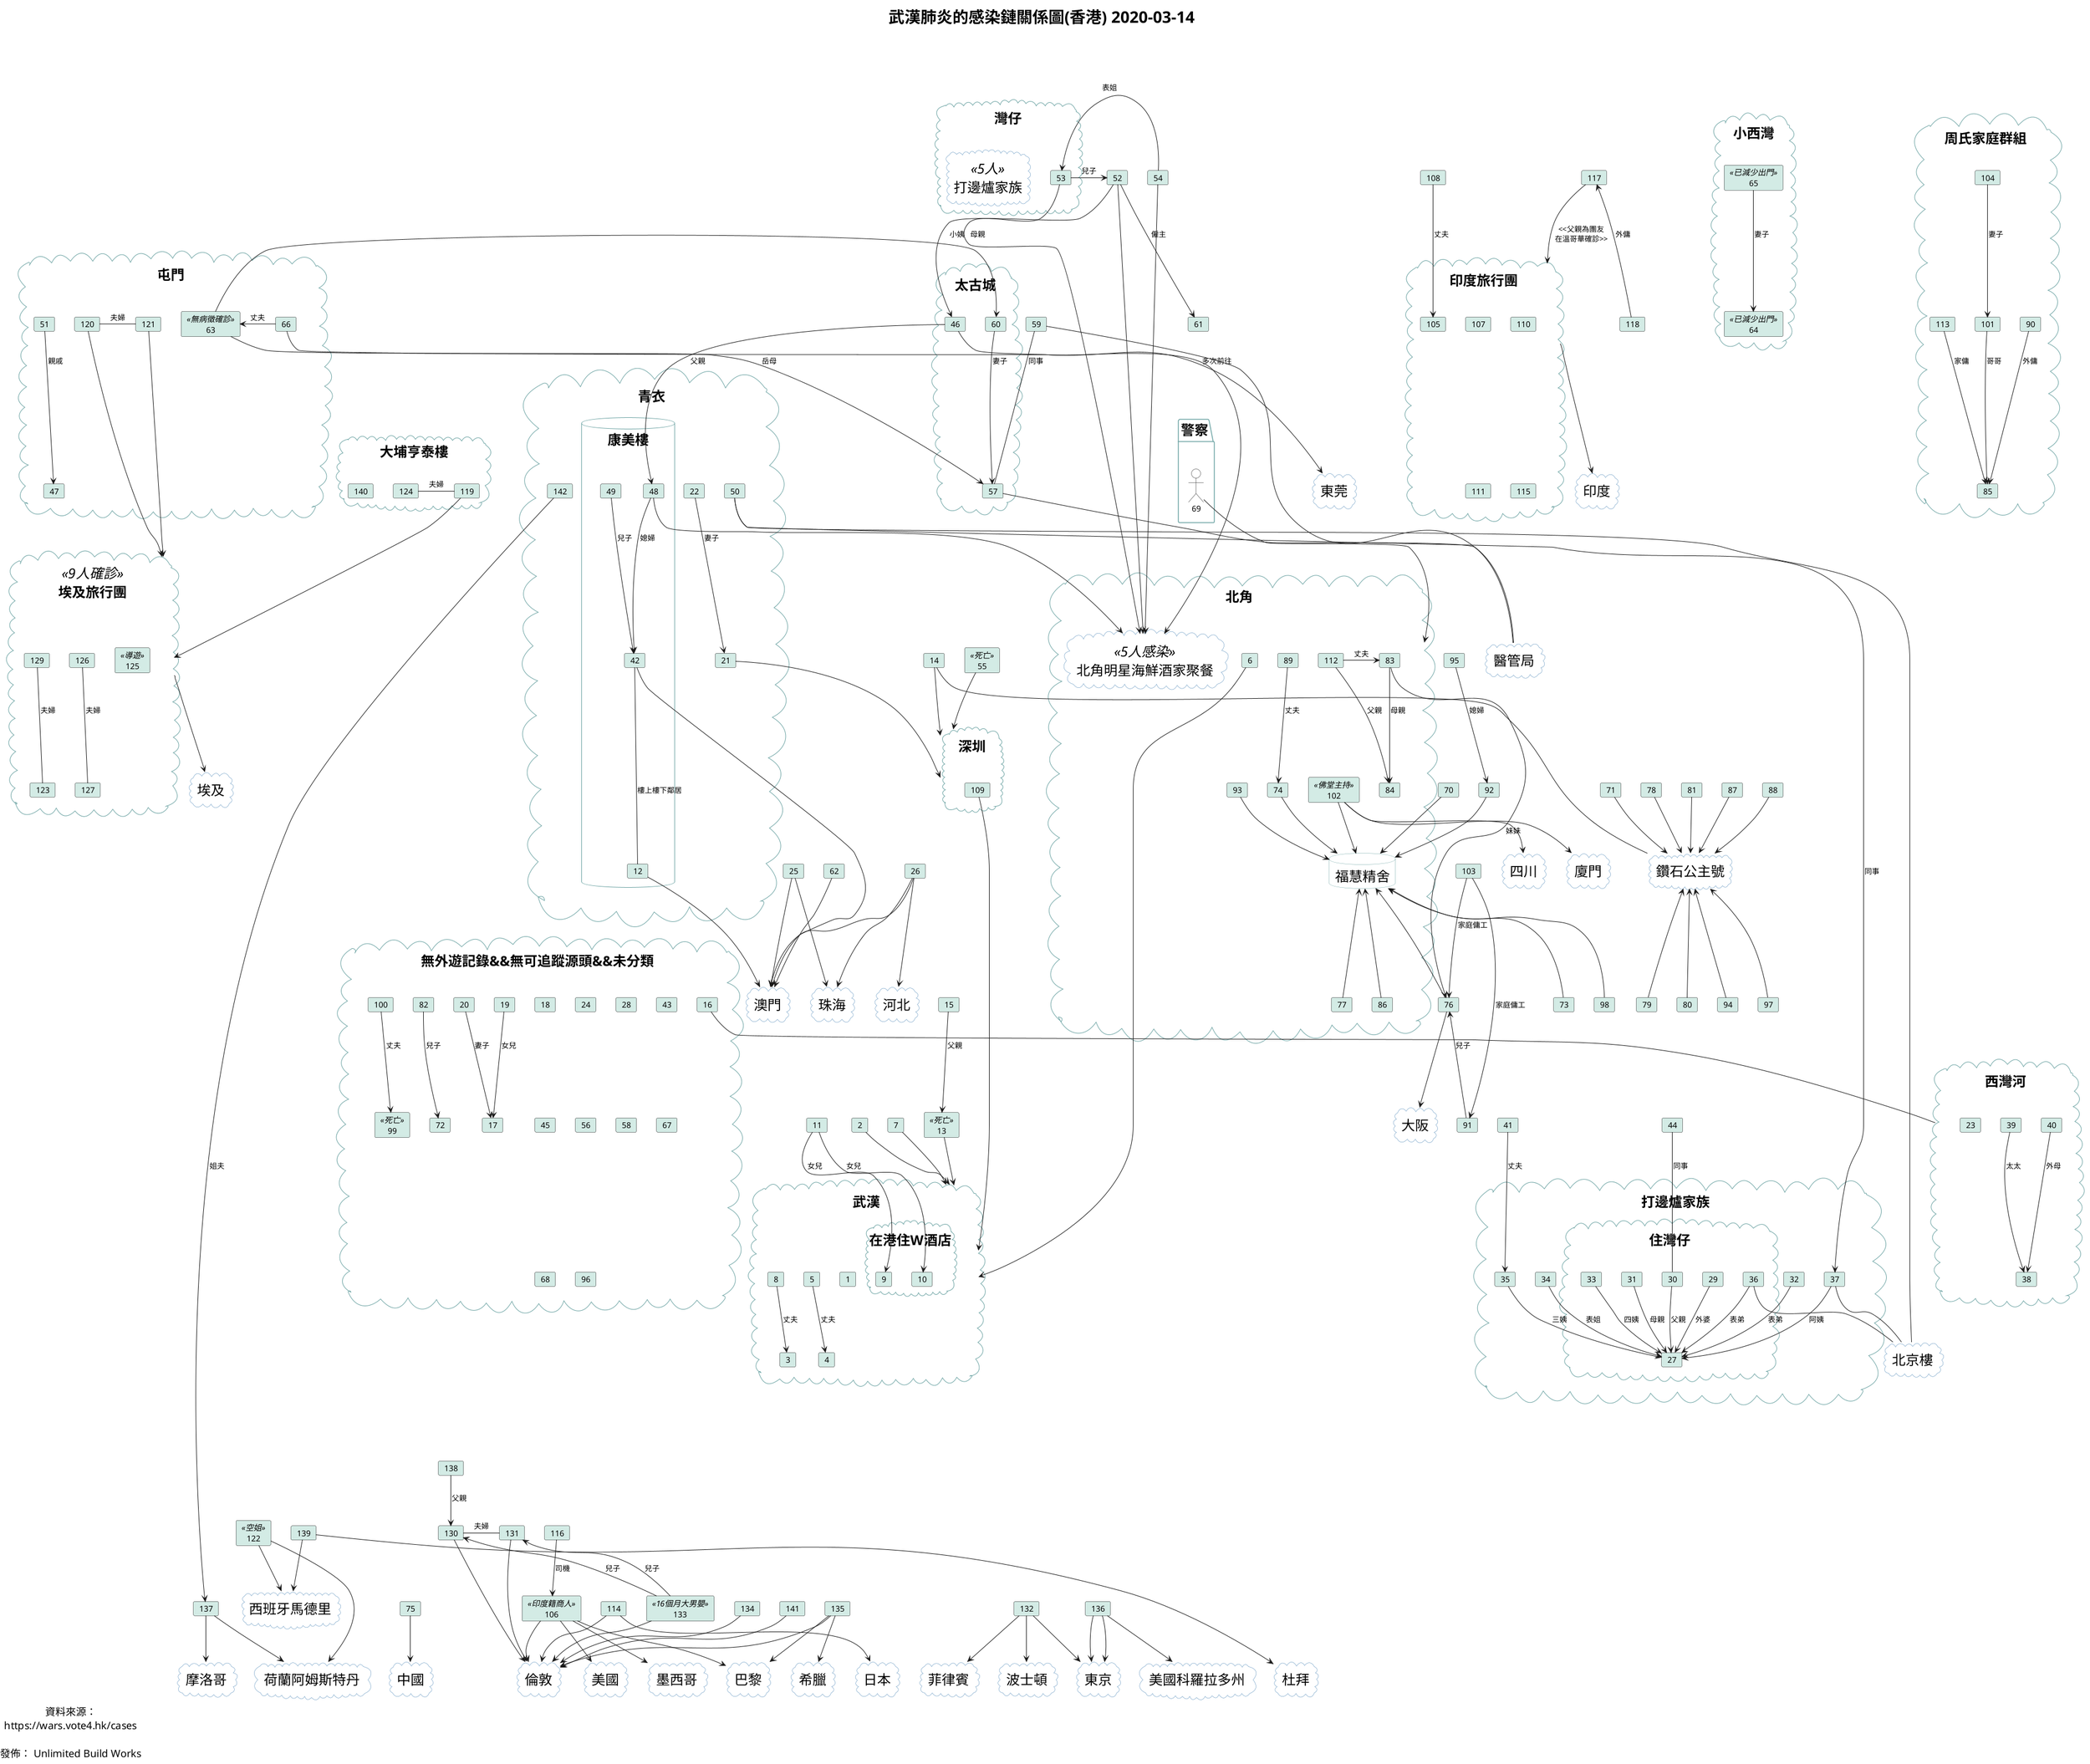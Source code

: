 @startuml

title 武漢肺炎的感染鏈關係圖(香港) 2020-03-14\n\n

cloud "深圳" as ShenZhen {
	card 109
}

card 54

cloud "珠海" as Zhuhai

cloud "北京樓" as PekingRest

cloud "摩洛哥"
cloud "荷蘭阿姆斯特丹"
card 137
137 --> 摩洛哥
137 --> 荷蘭阿姆斯特丹

cloud "青衣" as TsingYi {

  database "康美樓" as HongMei {
    card 42
    card 12
		card 49
		card 48
    42 --- 12: 樓上樓下鄰居
  }
  card 21
  card 22
  card 50
	card 142
  22-->21: 妻子
	142 --> 137: 姐夫
}

cloud "西灣河" as SaiWanHo {
  card 38
  card 40
  card 39
	card 23
  39 --> 38: 太太
  40 --> 38: 外母
}

cloud "小西灣" {
	card 64 <<已減少出門>>
	card 65 <<已減少出門>>
}

package "警察" as Police {
	actor 69
}

card 41
cloud "打邊爐家族" as HotPotFamily {

	cloud "住灣仔" as HotPotFamilyWanChain {
		card 27
		card 29
		card 30
		card 31
		card 33
		card 36
	}

  card 37
  card 32
  card 34
  card 35
  29 --> 27: 外婆
  30 --> 27: 父親
  31 --> 27: 母親
  32 --> 27: 表弟
  33 --> 27: 四姨
  34 --> 27: 表姐
  35 --> 27: 三姨
  36 --> 27: 表弟
  37 --> 27: 阿姨
  41 --> 35: 丈夫
}

card 40
card 39

cloud "無外遊記錄&&無可追蹤源頭&&未分類" as NoSource {
  card 16
  card 17
  card 18
	card 19
	card 20
  card 24
  card 28
	card 43
	card 45
	card 56
  card 58
	card 67
	card 68
	card 72
	card 82
	card 96
	card 99 <<死亡>>
	card 100
	100 --> 99: 丈夫
}

cloud "周氏家庭群組" as ChauFamily {
	card 85
	card 90
	card 101
	card 104
	card 113
	101 --> 85: 哥哥
	90 --> 85: 外傭
	104 --> 101: 妻子
	113 --> 85: 家傭
}

cloud "澳門" as Macau

cloud "武漢" as Wuhan {
  card 1
  card 3
  card 4
  card 5
  card 8

  cloud "在港住W酒店" as WHotel {
    card 9
    card 10
  }

  5--> 4: 丈夫
  8--> 3: 丈夫
}

cloud "太古城" as TaikooShing {
	card 46
	card 57
	card 60
}

cloud "灣仔" as WanChai {
	card 53
	cloud 打邊爐家族 <<5人>>
}

cloud "鑽石公主號" as DiamondPrincess

cloud "屯門" as TuenMun {
	card 47
	card 51
	card 63 <<無病徵確診>>
	card 66
	card 120
	card 121
	120 - 121 : 夫婦
}

cloud "醫管局" as HA
cloud "河北"
cloud "東莞"

cloud "北角" as NorthPoint {
	database "福慧精舍"
	card 6
	card 74
	card 77
	card 83
	card 84
	card 86
	card 89
	card 93
	card 102<<佛堂主持>>
	card 112
	89 --> 74: 丈夫
	cloud "北角明星海鮮酒家聚餐" <<5人感染>>
	102 --> 福慧精舍
	112 -> 83: 丈夫
	112 --> 84: 父親
}

cloud "中國"
cloud "大阪"
cloud "四川"
cloud "廈門"
cloud "印度" as India

cloud "印度旅行團" as IndiaTravelDan {
	card 105
	card 107
	card 110
	card 111
	card 115
}

IndiaTravelDan --> India

cloud "美國"
cloud "墨西哥"
cloud "倫敦"
cloud "希臘"
cloud "巴黎"
cloud "日本" as Japan

cloud "大埔亨泰樓" {
	card 119
	card 124
	card 140
	124 - 119: 夫婦
}

cloud "埃及" as Egypt
cloud "埃及旅行團" as EgyptTravelDan <<9人確診>> {
	card 123
	card 125 <<導遊>>
	card 126
	card 127
	card 129
	126 -- 127: 夫婦
	129 -- 123: 夫婦
}

119 --> EgyptTravelDan

cloud "西班牙馬德里"
cloud "菲律賓" as Philippine
cloud "波士頓"  as Boston
cloud "東京"  as Tokyo

102 --> 四川
102 --> 廈門

card 59
card 14
card 39
card 11
card 2
card 7
card 44
card 52
card 61
card 13 <<死亡>>
card 15
card 25
card 26
card 55 <<死亡>>
card 62
card 70
card 71
card 73
card 75
card 76
card 78
card 79
card 80
card 81
card 87
card 88
card 91
card 92
card 94
card 95
card 97
card 98
card 103
card 106 <<印度籍商人>>
card 108
card 114
card 116
card 117
card 118
card 122 <<空姐>>
card 130
card 131
card 132
card 133<<16個月大男嬰>>
card 134
card 135
card 136

49 --> 42: 兒子
46 --> 48: 父親
21 --> ShenZhen
20 --> 17: 妻子
19 --> 17: 女兒
15 --> 13: 父親
14 --- DiamondPrincess
11 --> 10: 女兒
11 --> 9: 女兒
2 --> Wuhan
6 --> Wuhan
7 --> Wuhan
13 --> Wuhan
44 -- 30: 同事
52 --> 61: 僱主
52 --> 46: 小姨
48 --> 42: 媳婦
42 --> Macau
12 --> Macau
25 --> Macau
25 --> Zhuhai
26 --> Macau
26 --> Zhuhai
26 --> 河北
50 --> 37: 同事
51 --> 47: 親戚
53 -> 52: 兒子
54 -> 53: 表姐
55 --> ShenZhen
59 -- HA
57 -- HA
60 --> 57: 妻子
14 --> ShenZhen
50 --- PekingRest
37 -- PekingRest
36 -- PekingRest
16 -- SaiWanHo
62 --> Macau
63 -> 60: 母親
63-> 57: 岳母
59 -- 57: 同事
65 --> 64: 妻子
66 -> 63: 丈夫
66 --> 東莞: 多次前往
71 --> DiamondPrincess
75 --> 中國
76 --> 大阪
78 --> DiamondPrincess
76 <-- 91: 兒子
DiamondPrincess <-- 94
DiamondPrincess <-- 97
DiamondPrincess <-- 79

69 --> NorthPoint
70 --> 福慧精舍
74 --> 福慧精舍
92 --> 福慧精舍
93 --> 福慧精舍
福慧精舍 <-- 86
福慧精舍 <-- 77
福慧精舍 <-- 76
福慧精舍 <-- 73
福慧精舍 <-- 98

95 --> 92: 媳婦
103 --> 76: 家庭傭工
103 --> 91: 家庭傭工

DiamondPrincess <-- 80

81 --> DiamondPrincess
87 --> DiamondPrincess
88 --> DiamondPrincess

82 --> 72: 兒子
83 -> 76: 妹妹
83 --> 84: 母親

54 --> 北角明星海鮮酒家聚餐
53 --> 北角明星海鮮酒家聚餐
52 --> 北角明星海鮮酒家聚餐
48 --> 北角明星海鮮酒家聚餐
46 --> 北角明星海鮮酒家聚餐
106 --> 美國
106 --> 墨西哥
106 --> 倫敦
106 --> 巴黎
108 --> 105: 丈夫
109 --> Wuhan
114 --> Japan
114 --> 倫敦
116 --> 106: 司機
117 --> IndiaTravelDan : <<父親為團友\n在溫哥華確診>>
117 <-- 118: 外傭
120 --> EgyptTravelDan
121 --> EgyptTravelDan
EgyptTravelDan --> Egypt
122 --> 西班牙馬德里
122 --> 荷蘭阿姆斯特丹
130 --> 倫敦
131 --> 倫敦
130 - 131: 夫婦
130 <-- 133: 兒子
131 <-- 133: 兒子
133 --> 倫敦
132 --> Boston
132 --> Philippine
132 --> Tokyo
134 --> 倫敦
135 --> 倫敦
135 --> 希臘
135 --> 巴黎
136 --> Tokyo

cloud "美國科羅拉多州"
136 --> 美國科羅拉多州
136 --> Tokyo

card 138
138 --> 130: 父親

cloud "杜拜"
card 139
139 --> 杜拜
139 --> 西班牙馬德里


card 141
141 --> 倫敦

/'Layout
'/

TsingYi -[hidden]------ Wuhan
TsingYi -[hidden]------ HotPotFamily
TuenMun -[hidden]-- EgyptTravelDan
EgyptTravelDan -[hidden]--- 139
EgyptTravelDan -[hidden]--- NoSource

NoSource -[hidden]------- 西班牙馬德里

西班牙馬德里 -[hidden]- 荷蘭阿姆斯特丹
西班牙馬德里 -[hidden]- 摩洛哥
西班牙馬德里 -[hidden]- 杜拜
西班牙馬德里 -[hidden]- 倫敦
西班牙馬德里 -[hidden]- Japan
西班牙馬德里 -[hidden]- Philippine
西班牙馬德里 -[hidden]- 中國

left footer
資料來源：
https://wars.vote4.hk/cases

發佈： Unlimited Build Works
endfooter

skinparam classAttributeIconSize 0
hide circle
skinparam monochrome false

skinparam class {
	BackgroundColor transparent
}

skinparam node {
	BackgroundColor transparent
}

skinparam cloud {
	FontSize 24
	BorderColor steelblue
	BackgroundColor transparent
}

'skinparam ArrowColor coral
'skinparam ArrowColor firebrick
skinparam ArrowColor black
skinparam TitleFontSize 28
skinparam ActorBackgroundColor transparent

skinparam database {
	FontSize 24
	BorderColor #6ca3a3
	BackgroundColor transparent
}

skinparam package {
	FontSize 24
	BorderColor #6ca3a3
}

skinparam card {
	BackgroundColor d3ebe5
}

skinparam Header {
	FontColor black
}

skinparam actor {
	BackgroundColor transparent
}

skinparam Footer {
	FontSize 18
	FontColor black
}

@enduml
